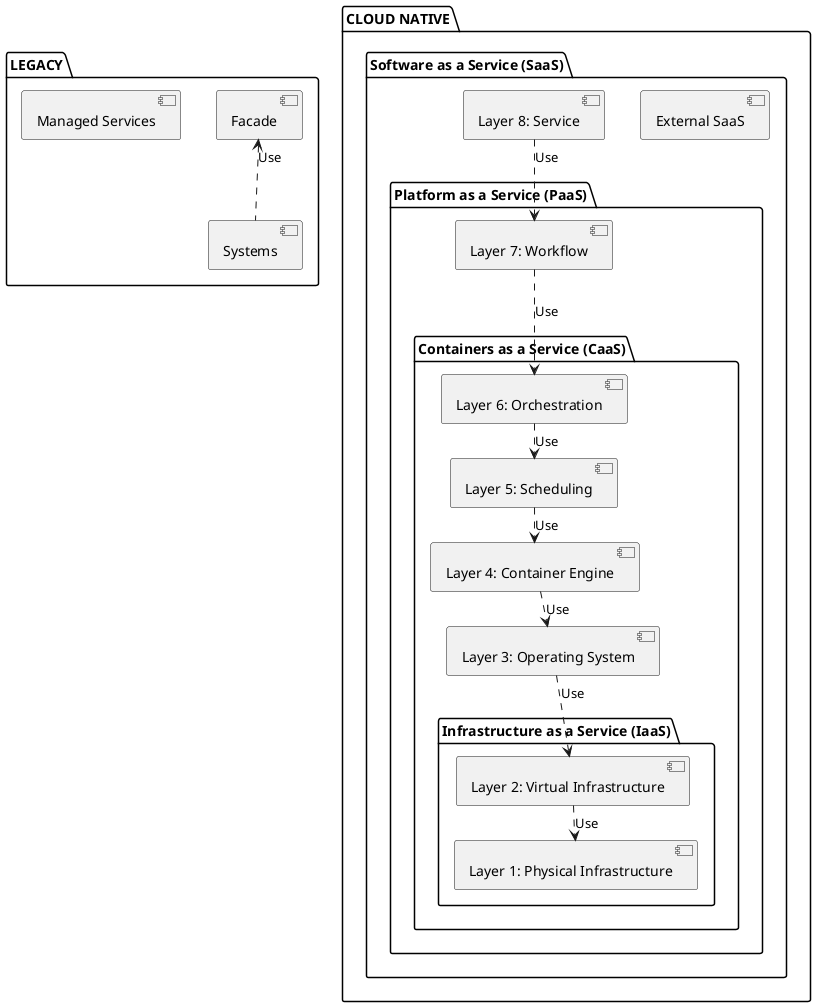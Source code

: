 @startuml

skinparam packagesep 5
skinparam ranksep 5

package "LEGACY" {
  [Systems] .up.> [Facade] :Use
  [Managed Services]
}

package "CLOUD NATIVE" {
  package "Software as a Service (SaaS)" {
    [External SaaS]
    [Layer 8: Service]
    package "Platform as a Service (PaaS)" {
      [Layer 7: Workflow]
      package "Containers as a Service (CaaS)" {
        [Layer 6: Orchestration]
        [Layer 5: Scheduling]
        [Layer 4: Container Engine]
        [Layer 3: Operating System]
        package "Infrastructure as a Service (IaaS)" {
          [Layer 2: Virtual Infrastructure]
          [Layer 1: Physical Infrastructure]
        }
      }
    }
  }
}

[Layer 8: Service] ..> [Layer 7: Workflow] : Use
[Layer 7: Workflow] ..> [Layer 6: Orchestration] : Use
[Layer 6: Orchestration] ..> [Layer 5: Scheduling] : Use
[Layer 5: Scheduling] ..> [Layer 4: Container Engine] : Use
[Layer 4: Container Engine] ..> [Layer 3: Operating System] : Use
[Layer 3: Operating System] ..> [Layer 2: Virtual Infrastructure] : Use
[Layer 2: Virtual Infrastructure] ..> [Layer 1: Physical Infrastructure] : Use

@enduml
